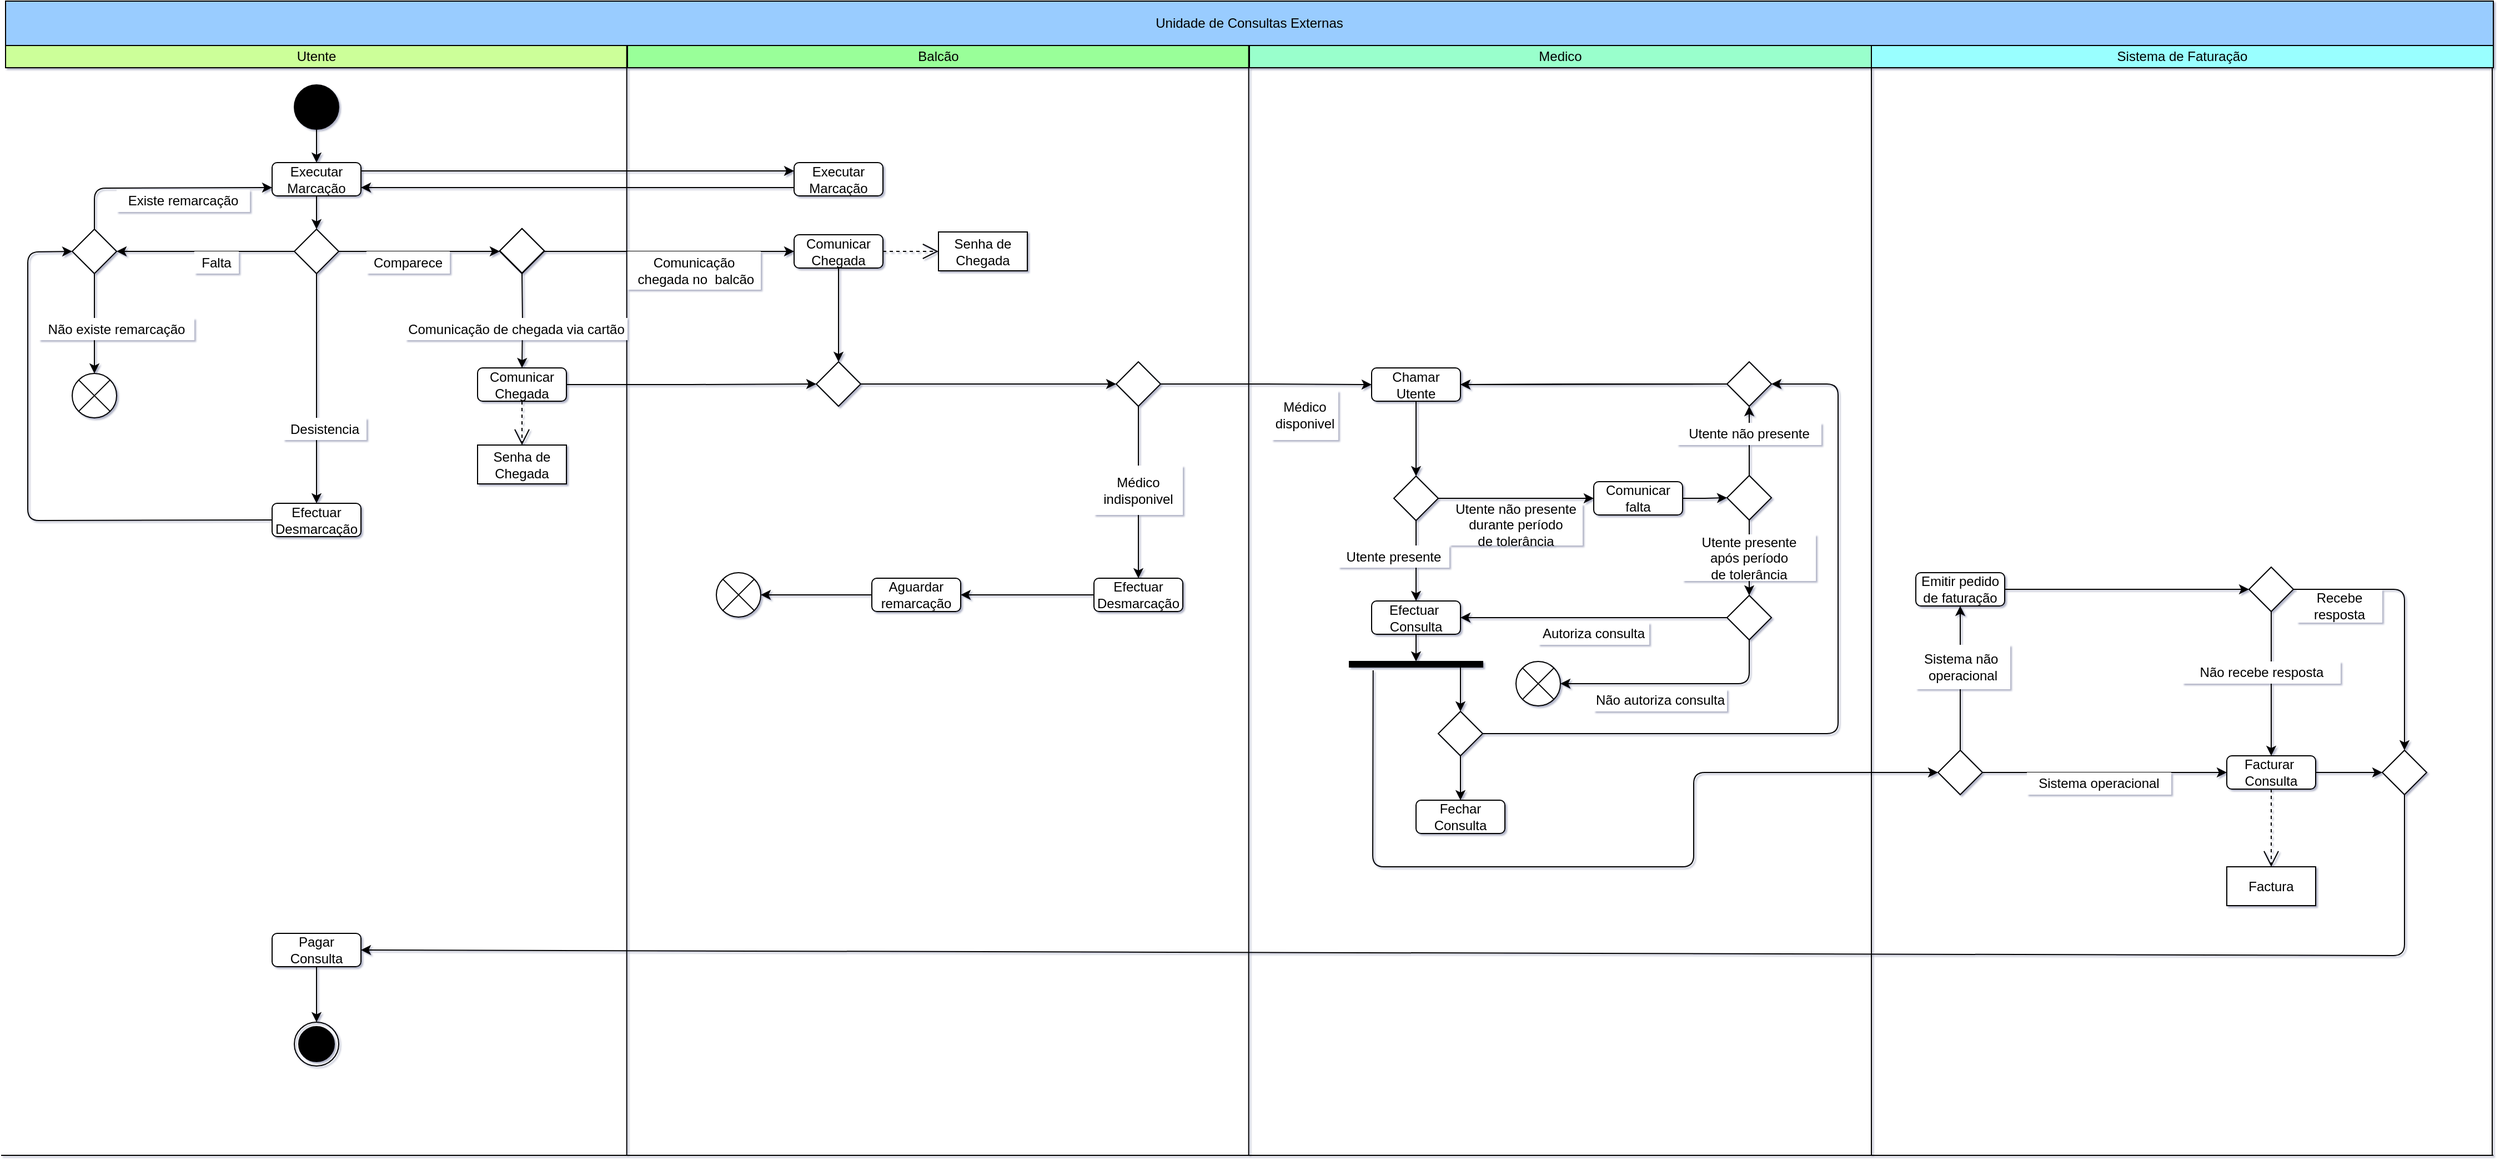 <mxfile version="14.2.3" type="device"><diagram id="YFGlAYK9PAXo96AUDGe2" name="Page-1"><mxGraphModel dx="1798" dy="491" grid="1" gridSize="10" guides="1" tooltips="1" connect="1" arrows="1" fold="1" page="1" pageScale="1" pageWidth="850" pageHeight="1100" background="none" math="0" shadow="1"><root><mxCell id="0"/><mxCell id="1" parent="0"/><mxCell id="7psXk7r1a1WP9reYpq1i-3" value="Utente" style="rounded=0;whiteSpace=wrap;html=1;fillColor=#CCFF99;" parent="1" vertex="1"><mxGeometry y="40" width="560" height="20" as="geometry"/></mxCell><mxCell id="7psXk7r1a1WP9reYpq1i-20" style="edgeStyle=orthogonalEdgeStyle;rounded=0;orthogonalLoop=1;jettySize=auto;html=1;exitX=0.75;exitY=0;exitDx=0;exitDy=0;entryX=0.278;entryY=1.317;entryDx=0;entryDy=0;entryPerimeter=0;" parent="1" source="7psXk7r1a1WP9reYpq1i-4" target="7psXk7r1a1WP9reYpq1i-12" edge="1"><mxGeometry relative="1" as="geometry"/></mxCell><mxCell id="7psXk7r1a1WP9reYpq1i-4" value="Balcão" style="rounded=0;whiteSpace=wrap;html=1;fillColor=#99FF99;" parent="1" vertex="1"><mxGeometry x="560" y="40" width="560" height="20" as="geometry"/></mxCell><mxCell id="7psXk7r1a1WP9reYpq1i-5" value="Medico" style="rounded=0;whiteSpace=wrap;html=1;fillColor=#99FFCC;" parent="1" vertex="1"><mxGeometry x="1120" y="40" width="560" height="20" as="geometry"/></mxCell><mxCell id="7psXk7r1a1WP9reYpq1i-6" value="Sistema de Faturação" style="rounded=0;whiteSpace=wrap;html=1;fillColor=#99FFFF;" parent="1" vertex="1"><mxGeometry x="1680" y="40" width="560" height="20" as="geometry"/></mxCell><mxCell id="7psXk7r1a1WP9reYpq1i-8" value="" style="endArrow=none;html=1;entryX=0;entryY=1;entryDx=0;entryDy=0;" parent="1" edge="1"><mxGeometry width="50" height="50" relative="1" as="geometry"><mxPoint x="1119.33" y="1040" as="sourcePoint"/><mxPoint x="1119.33" as="targetPoint"/></mxGeometry></mxCell><mxCell id="7psXk7r1a1WP9reYpq1i-9" value="" style="endArrow=none;html=1;entryX=0;entryY=1;entryDx=0;entryDy=0;" parent="1" edge="1"><mxGeometry width="50" height="50" relative="1" as="geometry"><mxPoint x="1680" y="1040" as="sourcePoint"/><mxPoint x="1680.0" y="60" as="targetPoint"/></mxGeometry></mxCell><mxCell id="7psXk7r1a1WP9reYpq1i-10" value="" style="endArrow=none;html=1;entryX=0;entryY=1;entryDx=0;entryDy=0;" parent="1" edge="1"><mxGeometry width="50" height="50" relative="1" as="geometry"><mxPoint x="559.33" y="1040" as="sourcePoint"/><mxPoint x="559.33" as="targetPoint"/></mxGeometry></mxCell><mxCell id="7psXk7r1a1WP9reYpq1i-14" value="" style="edgeStyle=orthogonalEdgeStyle;rounded=0;orthogonalLoop=1;jettySize=auto;html=1;" parent="1" source="7psXk7r1a1WP9reYpq1i-11" target="7psXk7r1a1WP9reYpq1i-13" edge="1"><mxGeometry relative="1" as="geometry"/></mxCell><mxCell id="7psXk7r1a1WP9reYpq1i-11" value="" style="ellipse;whiteSpace=wrap;html=1;aspect=fixed;fillColor=#000000;" parent="1" vertex="1"><mxGeometry x="260" y="75.5" width="40" height="40" as="geometry"/></mxCell><mxCell id="7psXk7r1a1WP9reYpq1i-12" value="Unidade de Consultas Externas" style="rounded=0;whiteSpace=wrap;html=1;fillColor=#99CCFF;" parent="1" vertex="1"><mxGeometry width="2240" height="40" as="geometry"/></mxCell><mxCell id="7psXk7r1a1WP9reYpq1i-17" value="" style="edgeStyle=orthogonalEdgeStyle;rounded=0;orthogonalLoop=1;jettySize=auto;html=1;" parent="1" source="7psXk7r1a1WP9reYpq1i-13" edge="1"><mxGeometry relative="1" as="geometry"><mxPoint x="280" y="205.5" as="targetPoint"/></mxGeometry></mxCell><mxCell id="7psXk7r1a1WP9reYpq1i-13" value="Executar&lt;br&gt;Marcação" style="rounded=1;whiteSpace=wrap;html=1;fillColor=#FFFFFF;" parent="1" vertex="1"><mxGeometry x="240" y="145.5" width="80" height="30" as="geometry"/></mxCell><mxCell id="7psXk7r1a1WP9reYpq1i-30" style="edgeStyle=orthogonalEdgeStyle;rounded=0;orthogonalLoop=1;jettySize=auto;html=1;entryX=0.5;entryY=0;entryDx=0;entryDy=0;" parent="1" source="7psXk7r1a1WP9reYpq1i-18" target="7psXk7r1a1WP9reYpq1i-28" edge="1"><mxGeometry relative="1" as="geometry"/></mxCell><mxCell id="7psXk7r1a1WP9reYpq1i-18" value="" style="rhombus;whiteSpace=wrap;html=1;fillColor=#FFFFFF;" parent="1" vertex="1"><mxGeometry x="60" y="205.5" width="40" height="40" as="geometry"/></mxCell><mxCell id="7psXk7r1a1WP9reYpq1i-19" value="" style="endArrow=classic;html=1;exitX=0;exitY=0.5;exitDx=0;exitDy=0;entryX=1;entryY=0.5;entryDx=0;entryDy=0;" parent="1" target="7psXk7r1a1WP9reYpq1i-18" edge="1"><mxGeometry width="50" height="50" relative="1" as="geometry"><mxPoint x="260" y="225.5" as="sourcePoint"/><mxPoint x="580" y="165.5" as="targetPoint"/></mxGeometry></mxCell><mxCell id="7psXk7r1a1WP9reYpq1i-23" value="Falta" style="text;html=1;strokeColor=none;align=center;verticalAlign=middle;whiteSpace=wrap;rounded=0;fillColor=#ffffff;" parent="1" vertex="1"><mxGeometry x="170" y="225.5" width="40" height="20" as="geometry"/></mxCell><mxCell id="7psXk7r1a1WP9reYpq1i-27" value="Existe remarcação" style="text;html=1;strokeColor=none;align=center;verticalAlign=middle;whiteSpace=wrap;rounded=0;fillColor=#ffffff;" parent="1" vertex="1"><mxGeometry x="100" y="170" width="120" height="20" as="geometry"/></mxCell><mxCell id="7psXk7r1a1WP9reYpq1i-28" value="&lt;span style=&quot;color: rgba(0 , 0 , 0 , 0) ; font-family: monospace ; font-size: 0px&quot;&gt;%3CmxGraphModel%3E%3Croot%3E%3CmxCell%20id%3D%220%22%2F%3E%3CmxCell%20id%3D%221%22%20parent%3D%220%22%2F%3E%3CmxCell%20id%3D%222%22%20value%3D%22Efectuar%20consulta%22%20style%3D%22text%3Bhtml%3D1%3BstrokeColor%3Dnone%3Balign%3Dcenter%3BverticalAlign%3Dmiddle%3BwhiteSpace%3Dwrap%3Brounded%3D0%3BfillColor%3D%23ffffff%3B%22%20vertex%3D%221%22%20parent%3D%221%22%3E%3CmxGeometry%20x%3D%221390%22%20y%3D%22560%22%20width%3D%22100%22%20height%3D%2220%22%20as%3D%22geometry%22%2F%3E%3C%2FmxCell%3E%3C%2Froot%3E%3C%2FmxGraphModel%3E&lt;/span&gt;" style="shape=sumEllipse;perimeter=ellipsePerimeter;whiteSpace=wrap;html=1;backgroundOutline=1;fillColor=#FFFFFF;" parent="1" vertex="1"><mxGeometry x="60" y="335.5" width="40" height="40" as="geometry"/></mxCell><mxCell id="bw2T76rMl5xnwU-B3HPx-11" style="edgeStyle=orthogonalEdgeStyle;rounded=0;orthogonalLoop=1;jettySize=auto;html=1;" parent="1" target="bw2T76rMl5xnwU-B3HPx-8" edge="1"><mxGeometry relative="1" as="geometry"><mxPoint x="465" y="245.5" as="sourcePoint"/></mxGeometry></mxCell><mxCell id="i6Hd0tmlhIieTVs5hyZg-39" style="edgeStyle=orthogonalEdgeStyle;rounded=0;orthogonalLoop=1;jettySize=auto;html=1;entryX=0;entryY=0.5;entryDx=0;entryDy=0;" parent="1" source="QU0b9puTm_9dcZXzaJtI-25" target="bw2T76rMl5xnwU-B3HPx-7" edge="1"><mxGeometry relative="1" as="geometry"/></mxCell><mxCell id="QU0b9puTm_9dcZXzaJtI-35" style="edgeStyle=orthogonalEdgeStyle;rounded=0;orthogonalLoop=1;jettySize=auto;html=1;entryX=0.5;entryY=0;entryDx=0;entryDy=0;" edge="1" parent="1" source="bw2T76rMl5xnwU-B3HPx-1" target="QU0b9puTm_9dcZXzaJtI-34"><mxGeometry relative="1" as="geometry"/></mxCell><mxCell id="bw2T76rMl5xnwU-B3HPx-1" value="" style="rhombus;whiteSpace=wrap;html=1;fillColor=#FFFFFF;" parent="1" vertex="1"><mxGeometry x="260" y="205.5" width="40" height="40" as="geometry"/></mxCell><mxCell id="i6Hd0tmlhIieTVs5hyZg-34" style="edgeStyle=orthogonalEdgeStyle;rounded=0;orthogonalLoop=1;jettySize=auto;html=1;entryX=0.5;entryY=0;entryDx=0;entryDy=0;" parent="1" source="bw2T76rMl5xnwU-B3HPx-7" target="bw2T76rMl5xnwU-B3HPx-24" edge="1"><mxGeometry relative="1" as="geometry"/></mxCell><mxCell id="bw2T76rMl5xnwU-B3HPx-7" value="Comunicar&lt;br&gt;Chegada" style="rounded=1;whiteSpace=wrap;html=1;fillColor=#FFFFFF;" parent="1" vertex="1"><mxGeometry x="710" y="210.5" width="80" height="30" as="geometry"/></mxCell><mxCell id="i6Hd0tmlhIieTVs5hyZg-33" style="edgeStyle=orthogonalEdgeStyle;rounded=0;orthogonalLoop=1;jettySize=auto;html=1;entryX=0;entryY=0.5;entryDx=0;entryDy=0;" parent="1" source="bw2T76rMl5xnwU-B3HPx-8" target="bw2T76rMl5xnwU-B3HPx-24" edge="1"><mxGeometry relative="1" as="geometry"/></mxCell><mxCell id="bw2T76rMl5xnwU-B3HPx-8" value="Comunicar&lt;br&gt;Chegada" style="rounded=1;whiteSpace=wrap;html=1;fillColor=#FFFFFF;" parent="1" vertex="1"><mxGeometry x="425" y="330.5" width="80" height="30" as="geometry"/></mxCell><mxCell id="bw2T76rMl5xnwU-B3HPx-14" value="Não existe remarcação" style="text;html=1;strokeColor=none;align=center;verticalAlign=middle;whiteSpace=wrap;rounded=0;fillColor=#ffffff;" parent="1" vertex="1"><mxGeometry x="30" y="285.5" width="140" height="20" as="geometry"/></mxCell><mxCell id="bw2T76rMl5xnwU-B3HPx-18" value="Senha de&lt;br&gt;Chegada" style="rounded=0;whiteSpace=wrap;html=1;fillColor=#ffffff;" parent="1" vertex="1"><mxGeometry x="840" y="208" width="80" height="35" as="geometry"/></mxCell><mxCell id="bw2T76rMl5xnwU-B3HPx-19" value="Senha de&lt;br&gt;Chegada" style="rounded=0;whiteSpace=wrap;html=1;fillColor=#ffffff;" parent="1" vertex="1"><mxGeometry x="425" y="400" width="80" height="35" as="geometry"/></mxCell><mxCell id="bw2T76rMl5xnwU-B3HPx-22" value="" style="endArrow=open;dashed=1;endFill=0;endSize=12;html=1;exitX=1;exitY=0.5;exitDx=0;exitDy=0;entryX=0;entryY=0.5;entryDx=0;entryDy=0;" parent="1" source="bw2T76rMl5xnwU-B3HPx-7" target="bw2T76rMl5xnwU-B3HPx-18" edge="1"><mxGeometry width="160" relative="1" as="geometry"><mxPoint x="960" y="220.5" as="sourcePoint"/><mxPoint x="1020" y="220.5" as="targetPoint"/></mxGeometry></mxCell><mxCell id="bw2T76rMl5xnwU-B3HPx-23" value="" style="endArrow=open;dashed=1;endFill=0;endSize=12;html=1;entryX=0.5;entryY=0;entryDx=0;entryDy=0;exitX=0.5;exitY=1;exitDx=0;exitDy=0;" parent="1" source="bw2T76rMl5xnwU-B3HPx-8" target="bw2T76rMl5xnwU-B3HPx-19" edge="1"><mxGeometry width="160" relative="1" as="geometry"><mxPoint x="464.33" y="365.5" as="sourcePoint"/><mxPoint x="465" y="425.5" as="targetPoint"/></mxGeometry></mxCell><mxCell id="i6Hd0tmlhIieTVs5hyZg-32" style="edgeStyle=orthogonalEdgeStyle;rounded=0;orthogonalLoop=1;jettySize=auto;html=1;entryX=0;entryY=0.5;entryDx=0;entryDy=0;" parent="1" source="QU0b9puTm_9dcZXzaJtI-42" target="bw2T76rMl5xnwU-B3HPx-27" edge="1"><mxGeometry relative="1" as="geometry"/></mxCell><mxCell id="bw2T76rMl5xnwU-B3HPx-24" value="" style="rhombus;whiteSpace=wrap;html=1;fillColor=#FFFFFF;" parent="1" vertex="1"><mxGeometry x="730" y="325" width="40" height="40" as="geometry"/></mxCell><mxCell id="i6Hd0tmlhIieTVs5hyZg-29" style="edgeStyle=orthogonalEdgeStyle;rounded=0;orthogonalLoop=1;jettySize=auto;html=1;entryX=0.5;entryY=0;entryDx=0;entryDy=0;" parent="1" source="bw2T76rMl5xnwU-B3HPx-27" target="bw2T76rMl5xnwU-B3HPx-45" edge="1"><mxGeometry relative="1" as="geometry"/></mxCell><mxCell id="bw2T76rMl5xnwU-B3HPx-27" value="Chamar&lt;br&gt;Utente" style="rounded=1;whiteSpace=wrap;html=1;fillColor=#FFFFFF;" parent="1" vertex="1"><mxGeometry x="1230" y="330.5" width="80" height="30" as="geometry"/></mxCell><mxCell id="i6Hd0tmlhIieTVs5hyZg-30" style="edgeStyle=orthogonalEdgeStyle;rounded=0;orthogonalLoop=1;jettySize=auto;html=1;entryX=0.5;entryY=0;entryDx=0;entryDy=0;" parent="1" source="bw2T76rMl5xnwU-B3HPx-29" edge="1" target="bw2T76rMl5xnwU-B3HPx-35"><mxGeometry relative="1" as="geometry"><mxPoint x="1275" y="688" as="targetPoint"/></mxGeometry></mxCell><mxCell id="bw2T76rMl5xnwU-B3HPx-29" value="" style="rhombus;whiteSpace=wrap;html=1;fillColor=#FFFFFF;" parent="1" vertex="1"><mxGeometry x="1290" y="640" width="40" height="40" as="geometry"/></mxCell><mxCell id="bw2T76rMl5xnwU-B3HPx-35" value="Fechar&lt;br&gt;Consulta" style="rounded=1;whiteSpace=wrap;html=1;fillColor=#FFFFFF;" parent="1" vertex="1"><mxGeometry x="1270" y="720" width="80" height="30" as="geometry"/></mxCell><mxCell id="bw2T76rMl5xnwU-B3HPx-39" value="" style="endArrow=none;html=1;exitX=1;exitY=0.5;exitDx=0;exitDy=0;" parent="1" source="bw2T76rMl5xnwU-B3HPx-29" edge="1"><mxGeometry width="50" height="50" relative="1" as="geometry"><mxPoint x="1280" y="682" as="sourcePoint"/><mxPoint x="1650" y="477.5" as="targetPoint"/><Array as="points"><mxPoint x="1650" y="660"/><mxPoint x="1650" y="640"/><mxPoint x="1650" y="537.5"/></Array></mxGeometry></mxCell><mxCell id="bw2T76rMl5xnwU-B3HPx-41" value="" style="endArrow=classic;html=1;entryX=1;entryY=0.5;entryDx=0;entryDy=0;" parent="1" source="i6Hd0tmlhIieTVs5hyZg-3" target="bw2T76rMl5xnwU-B3HPx-27" edge="1"><mxGeometry width="50" height="50" relative="1" as="geometry"><mxPoint x="1540" y="460" as="sourcePoint"/><mxPoint x="750" y="420" as="targetPoint"/><Array as="points"/></mxGeometry></mxCell><mxCell id="i6Hd0tmlhIieTVs5hyZg-6" style="edgeStyle=orthogonalEdgeStyle;rounded=0;orthogonalLoop=1;jettySize=auto;html=1;entryX=0.5;entryY=0;entryDx=0;entryDy=0;" parent="1" source="bw2T76rMl5xnwU-B3HPx-45" target="i6Hd0tmlhIieTVs5hyZg-1" edge="1"><mxGeometry relative="1" as="geometry"/></mxCell><mxCell id="i6Hd0tmlhIieTVs5hyZg-36" style="edgeStyle=orthogonalEdgeStyle;rounded=0;orthogonalLoop=1;jettySize=auto;html=1;entryX=0;entryY=0.5;entryDx=0;entryDy=0;" parent="1" source="bw2T76rMl5xnwU-B3HPx-45" target="bw2T76rMl5xnwU-B3HPx-62" edge="1"><mxGeometry relative="1" as="geometry"/></mxCell><mxCell id="bw2T76rMl5xnwU-B3HPx-45" value="" style="rhombus;whiteSpace=wrap;html=1;fillColor=#FFFFFF;" parent="1" vertex="1"><mxGeometry x="1250" y="428" width="40" height="40" as="geometry"/></mxCell><mxCell id="bw2T76rMl5xnwU-B3HPx-61" value="Utente não presente&lt;br&gt;durante período&lt;br&gt;de tolerância" style="text;html=1;strokeColor=none;align=center;verticalAlign=middle;whiteSpace=wrap;rounded=0;fillColor=#ffffff;" parent="1" vertex="1"><mxGeometry x="1300" y="453" width="120" height="37.5" as="geometry"/></mxCell><mxCell id="bw2T76rMl5xnwU-B3HPx-67" style="edgeStyle=orthogonalEdgeStyle;rounded=0;orthogonalLoop=1;jettySize=auto;html=1;entryX=1;entryY=0.5;entryDx=0;entryDy=0;endArrow=open;endFill=0;" parent="1" source="i6Hd0tmlhIieTVs5hyZg-3" target="bw2T76rMl5xnwU-B3HPx-27" edge="1"><mxGeometry relative="1" as="geometry"><Array as="points"/></mxGeometry></mxCell><mxCell id="i6Hd0tmlhIieTVs5hyZg-22" style="edgeStyle=orthogonalEdgeStyle;rounded=0;orthogonalLoop=1;jettySize=auto;html=1;entryX=0;entryY=0.5;entryDx=0;entryDy=0;" parent="1" source="bw2T76rMl5xnwU-B3HPx-62" target="i6Hd0tmlhIieTVs5hyZg-21" edge="1"><mxGeometry relative="1" as="geometry"/></mxCell><mxCell id="bw2T76rMl5xnwU-B3HPx-62" value="Comunicar&lt;br&gt;falta" style="rounded=1;whiteSpace=wrap;html=1;fillColor=#FFFFFF;" parent="1" vertex="1"><mxGeometry x="1430" y="433" width="80" height="30" as="geometry"/></mxCell><mxCell id="bw2T76rMl5xnwU-B3HPx-48" value="Utente presente" style="text;html=1;strokeColor=none;align=center;verticalAlign=middle;whiteSpace=wrap;rounded=0;fillColor=#ffffff;" parent="1" vertex="1"><mxGeometry x="1200" y="490.5" width="100" height="20" as="geometry"/></mxCell><mxCell id="i6Hd0tmlhIieTVs5hyZg-31" style="edgeStyle=orthogonalEdgeStyle;rounded=0;orthogonalLoop=1;jettySize=auto;html=1;" parent="1" source="i6Hd0tmlhIieTVs5hyZg-1" edge="1"><mxGeometry relative="1" as="geometry"><mxPoint x="1270" y="595" as="targetPoint"/></mxGeometry></mxCell><mxCell id="i6Hd0tmlhIieTVs5hyZg-1" value="Efectuar&amp;nbsp;&lt;br&gt;Consulta" style="rounded=1;whiteSpace=wrap;html=1;fillColor=#FFFFFF;" parent="1" vertex="1"><mxGeometry x="1230" y="540.5" width="80" height="30" as="geometry"/></mxCell><mxCell id="i6Hd0tmlhIieTVs5hyZg-3" value="" style="rhombus;whiteSpace=wrap;html=1;fillColor=#FFFFFF;" parent="1" vertex="1"><mxGeometry x="1550" y="325" width="40" height="40" as="geometry"/></mxCell><mxCell id="i6Hd0tmlhIieTVs5hyZg-4" value="" style="endArrow=classic;html=1;entryX=1;entryY=0.5;entryDx=0;entryDy=0;" parent="1" target="i6Hd0tmlhIieTVs5hyZg-3" edge="1"><mxGeometry width="50" height="50" relative="1" as="geometry"><mxPoint x="1650" y="495" as="sourcePoint"/><mxPoint x="1260" y="345" as="targetPoint"/><Array as="points"><mxPoint x="1650" y="345"/></Array></mxGeometry></mxCell><mxCell id="i6Hd0tmlhIieTVs5hyZg-23" style="edgeStyle=orthogonalEdgeStyle;rounded=0;orthogonalLoop=1;jettySize=auto;html=1;entryX=0.5;entryY=1;entryDx=0;entryDy=0;" parent="1" source="i6Hd0tmlhIieTVs5hyZg-21" target="i6Hd0tmlhIieTVs5hyZg-3" edge="1"><mxGeometry relative="1" as="geometry"/></mxCell><mxCell id="QU0b9puTm_9dcZXzaJtI-82" style="edgeStyle=orthogonalEdgeStyle;rounded=1;orthogonalLoop=1;jettySize=auto;html=1;shadow=0;strokeColor=#000000;" edge="1" parent="1" source="i6Hd0tmlhIieTVs5hyZg-21" target="QU0b9puTm_9dcZXzaJtI-81"><mxGeometry relative="1" as="geometry"/></mxCell><mxCell id="i6Hd0tmlhIieTVs5hyZg-21" value="" style="rhombus;whiteSpace=wrap;html=1;fillColor=#FFFFFF;" parent="1" vertex="1"><mxGeometry x="1550" y="427.5" width="40" height="40" as="geometry"/></mxCell><mxCell id="i6Hd0tmlhIieTVs5hyZg-26" value="Utente&amp;nbsp;presente&lt;br&gt;após período&lt;br&gt;de tolerância" style="text;html=1;strokeColor=none;align=center;verticalAlign=middle;whiteSpace=wrap;rounded=0;fillColor=#ffffff;" parent="1" vertex="1"><mxGeometry x="1510" y="480.5" width="120" height="42" as="geometry"/></mxCell><mxCell id="i6Hd0tmlhIieTVs5hyZg-28" value="Utente não presente" style="text;html=1;strokeColor=none;align=center;verticalAlign=middle;whiteSpace=wrap;rounded=0;fillColor=#ffffff;" parent="1" vertex="1"><mxGeometry x="1505" y="380" width="130" height="20" as="geometry"/></mxCell><mxCell id="i6Hd0tmlhIieTVs5hyZg-37" value="" style="endArrow=classic;html=1;exitX=0.5;exitY=0;exitDx=0;exitDy=0;entryX=0;entryY=0.75;entryDx=0;entryDy=0;" parent="1" source="7psXk7r1a1WP9reYpq1i-18" target="7psXk7r1a1WP9reYpq1i-13" edge="1"><mxGeometry width="50" height="50" relative="1" as="geometry"><mxPoint x="180" y="255.5" as="sourcePoint"/><mxPoint x="230" y="205.5" as="targetPoint"/><Array as="points"><mxPoint x="80" y="168.5"/></Array></mxGeometry></mxCell><mxCell id="bw2T76rMl5xnwU-B3HPx-12" value="Comunicação&lt;br&gt;&amp;nbsp;chegada no&amp;nbsp; balcão" style="text;html=1;strokeColor=none;align=center;verticalAlign=middle;whiteSpace=wrap;rounded=0;fillColor=#ffffff;" parent="1" vertex="1"><mxGeometry x="560" y="225.5" width="120" height="34.5" as="geometry"/></mxCell><mxCell id="i6Hd0tmlhIieTVs5hyZg-41" value="" style="endArrow=none;html=1;entryX=0;entryY=1;entryDx=0;entryDy=0;" parent="1" edge="1"><mxGeometry width="50" height="50" relative="1" as="geometry"><mxPoint x="2239" y="1040" as="sourcePoint"/><mxPoint x="2239" y="60" as="targetPoint"/></mxGeometry></mxCell><mxCell id="i6Hd0tmlhIieTVs5hyZg-45" style="edgeStyle=orthogonalEdgeStyle;rounded=0;orthogonalLoop=1;jettySize=auto;html=1;entryX=0;entryY=0.5;entryDx=0;entryDy=0;" parent="1" source="i6Hd0tmlhIieTVs5hyZg-42" target="i6Hd0tmlhIieTVs5hyZg-44" edge="1"><mxGeometry relative="1" as="geometry"><mxPoint x="1960" y="720" as="targetPoint"/></mxGeometry></mxCell><mxCell id="QU0b9puTm_9dcZXzaJtI-76" style="edgeStyle=orthogonalEdgeStyle;rounded=1;orthogonalLoop=1;jettySize=auto;html=1;entryX=0.5;entryY=1;entryDx=0;entryDy=0;shadow=0;strokeColor=#000000;" edge="1" parent="1" source="i6Hd0tmlhIieTVs5hyZg-42" target="QU0b9puTm_9dcZXzaJtI-2"><mxGeometry relative="1" as="geometry"/></mxCell><mxCell id="i6Hd0tmlhIieTVs5hyZg-42" value="" style="rhombus;whiteSpace=wrap;html=1;fillColor=#FFFFFF;" parent="1" vertex="1"><mxGeometry x="1740" y="675" width="40" height="40" as="geometry"/></mxCell><mxCell id="QU0b9puTm_9dcZXzaJtI-80" style="edgeStyle=orthogonalEdgeStyle;rounded=1;orthogonalLoop=1;jettySize=auto;html=1;entryX=0;entryY=0.5;entryDx=0;entryDy=0;shadow=0;strokeColor=#000000;" edge="1" parent="1" source="i6Hd0tmlhIieTVs5hyZg-44" target="QU0b9puTm_9dcZXzaJtI-74"><mxGeometry relative="1" as="geometry"/></mxCell><mxCell id="i6Hd0tmlhIieTVs5hyZg-44" value="Facturar&amp;nbsp;&lt;br&gt;Consulta" style="rounded=1;whiteSpace=wrap;html=1;fillColor=#FFFFFF;" parent="1" vertex="1"><mxGeometry x="2000" y="680" width="80" height="30" as="geometry"/></mxCell><mxCell id="i6Hd0tmlhIieTVs5hyZg-46" value="Sistema operacional" style="text;html=1;strokeColor=none;align=center;verticalAlign=middle;whiteSpace=wrap;rounded=0;fillColor=#ffffff;" parent="1" vertex="1"><mxGeometry x="1820" y="695" width="130" height="20" as="geometry"/></mxCell><mxCell id="QU0b9puTm_9dcZXzaJtI-72" style="edgeStyle=orthogonalEdgeStyle;rounded=1;orthogonalLoop=1;jettySize=auto;html=1;entryX=0;entryY=0.5;entryDx=0;entryDy=0;shadow=0;strokeColor=#000000;" edge="1" parent="1" source="QU0b9puTm_9dcZXzaJtI-2" target="QU0b9puTm_9dcZXzaJtI-7"><mxGeometry relative="1" as="geometry"/></mxCell><mxCell id="QU0b9puTm_9dcZXzaJtI-2" value="Emitir pedido&lt;br&gt;de faturação" style="rounded=1;whiteSpace=wrap;html=1;fillColor=#FFFFFF;" vertex="1" parent="1"><mxGeometry x="1720" y="515" width="80" height="30" as="geometry"/></mxCell><mxCell id="QU0b9puTm_9dcZXzaJtI-4" value="Sistema não&amp;nbsp;&lt;br&gt;operacional" style="text;html=1;strokeColor=none;align=center;verticalAlign=middle;whiteSpace=wrap;rounded=0;fillColor=#ffffff;" vertex="1" parent="1"><mxGeometry x="1720" y="580" width="85" height="40" as="geometry"/></mxCell><mxCell id="QU0b9puTm_9dcZXzaJtI-73" style="edgeStyle=orthogonalEdgeStyle;rounded=1;orthogonalLoop=1;jettySize=auto;html=1;shadow=0;strokeColor=#000000;" edge="1" parent="1" source="QU0b9puTm_9dcZXzaJtI-7"><mxGeometry relative="1" as="geometry"><mxPoint x="2040" y="680" as="targetPoint"/></mxGeometry></mxCell><mxCell id="QU0b9puTm_9dcZXzaJtI-7" value="" style="rhombus;whiteSpace=wrap;html=1;fillColor=#FFFFFF;" vertex="1" parent="1"><mxGeometry x="2020" y="510" width="40" height="40" as="geometry"/></mxCell><mxCell id="QU0b9puTm_9dcZXzaJtI-10" value="" style="ellipse;html=1;shape=endState;fillColor=#000000;" vertex="1" parent="1"><mxGeometry x="260" y="920" width="40" height="39.5" as="geometry"/></mxCell><mxCell id="QU0b9puTm_9dcZXzaJtI-12" value="Recebe &lt;br&gt;resposta" style="text;html=1;strokeColor=none;align=center;verticalAlign=middle;whiteSpace=wrap;rounded=0;fillColor=#ffffff;" vertex="1" parent="1"><mxGeometry x="2063" y="530" width="77" height="30" as="geometry"/></mxCell><mxCell id="QU0b9puTm_9dcZXzaJtI-13" value="Não recebe resposta" style="text;html=1;strokeColor=none;align=center;verticalAlign=middle;whiteSpace=wrap;rounded=0;fillColor=#ffffff;" vertex="1" parent="1"><mxGeometry x="1960" y="595" width="142.5" height="20" as="geometry"/></mxCell><mxCell id="QU0b9puTm_9dcZXzaJtI-21" value="Factura" style="rounded=0;whiteSpace=wrap;html=1;fillColor=#ffffff;" vertex="1" parent="1"><mxGeometry x="2000" y="780" width="80" height="35" as="geometry"/></mxCell><mxCell id="QU0b9puTm_9dcZXzaJtI-22" value="" style="endArrow=open;dashed=1;endFill=0;endSize=12;html=1;exitX=0.5;exitY=1;exitDx=0;exitDy=0;" edge="1" parent="1" source="i6Hd0tmlhIieTVs5hyZg-44"><mxGeometry width="160" relative="1" as="geometry"><mxPoint x="1990" y="387.5" as="sourcePoint"/><mxPoint x="2040" y="780" as="targetPoint"/></mxGeometry></mxCell><mxCell id="QU0b9puTm_9dcZXzaJtI-25" value="" style="rhombus;whiteSpace=wrap;html=1;fillColor=#FFFFFF;" vertex="1" parent="1"><mxGeometry x="445" y="205.5" width="40" height="40" as="geometry"/></mxCell><mxCell id="QU0b9puTm_9dcZXzaJtI-26" style="edgeStyle=orthogonalEdgeStyle;rounded=0;orthogonalLoop=1;jettySize=auto;html=1;entryX=0;entryY=0.5;entryDx=0;entryDy=0;" edge="1" parent="1" source="bw2T76rMl5xnwU-B3HPx-1" target="QU0b9puTm_9dcZXzaJtI-25"><mxGeometry relative="1" as="geometry"><mxPoint x="300" y="225.5" as="sourcePoint"/><mxPoint x="780" y="225.5" as="targetPoint"/></mxGeometry></mxCell><mxCell id="QU0b9puTm_9dcZXzaJtI-27" value="" style="rhombus;whiteSpace=wrap;html=1;fillColor=#FFFFFF;" vertex="1" parent="1"><mxGeometry x="445" y="205" width="40" height="40" as="geometry"/></mxCell><mxCell id="QU0b9puTm_9dcZXzaJtI-28" value="Comunicação de chegada via cartão" style="text;html=1;strokeColor=none;align=center;verticalAlign=middle;whiteSpace=wrap;rounded=0;fillColor=#ffffff;" vertex="1" parent="1"><mxGeometry x="360" y="285.5" width="200" height="20" as="geometry"/></mxCell><mxCell id="QU0b9puTm_9dcZXzaJtI-30" value="" style="rhombus;whiteSpace=wrap;html=1;fillColor=#FFFFFF;" vertex="1" parent="1"><mxGeometry x="445" y="205" width="40" height="40" as="geometry"/></mxCell><mxCell id="QU0b9puTm_9dcZXzaJtI-33" value="Comparece" style="text;html=1;strokeColor=none;align=center;verticalAlign=middle;whiteSpace=wrap;rounded=0;fillColor=#ffffff;" vertex="1" parent="1"><mxGeometry x="325" y="225.5" width="75" height="20" as="geometry"/></mxCell><mxCell id="QU0b9puTm_9dcZXzaJtI-34" value="Efectuar&lt;br&gt;Desmarcação" style="rounded=1;whiteSpace=wrap;html=1;fillColor=#FFFFFF;" vertex="1" parent="1"><mxGeometry x="240" y="452.5" width="80" height="30" as="geometry"/></mxCell><mxCell id="QU0b9puTm_9dcZXzaJtI-36" value="Desistencia" style="text;html=1;strokeColor=none;align=center;verticalAlign=middle;whiteSpace=wrap;rounded=0;fillColor=#ffffff;" vertex="1" parent="1"><mxGeometry x="250" y="375.5" width="75" height="20" as="geometry"/></mxCell><mxCell id="QU0b9puTm_9dcZXzaJtI-41" value="" style="endArrow=classic;html=1;exitX=0;exitY=0.5;exitDx=0;exitDy=0;entryX=0;entryY=0.5;entryDx=0;entryDy=0;" edge="1" parent="1" source="QU0b9puTm_9dcZXzaJtI-34" target="7psXk7r1a1WP9reYpq1i-18"><mxGeometry width="50" height="50" relative="1" as="geometry"><mxPoint x="360" y="470" as="sourcePoint"/><mxPoint x="20" y="380" as="targetPoint"/><Array as="points"><mxPoint x="20" y="468"/><mxPoint x="20" y="226"/></Array></mxGeometry></mxCell><mxCell id="QU0b9puTm_9dcZXzaJtI-43" value="Médico&lt;br&gt;disponivel" style="text;html=1;strokeColor=none;align=center;verticalAlign=middle;whiteSpace=wrap;rounded=0;fillColor=#ffffff;" vertex="1" parent="1"><mxGeometry x="1140" y="351" width="60" height="44.5" as="geometry"/></mxCell><mxCell id="QU0b9puTm_9dcZXzaJtI-51" style="edgeStyle=orthogonalEdgeStyle;rounded=0;orthogonalLoop=1;jettySize=auto;html=1;" edge="1" parent="1" source="QU0b9puTm_9dcZXzaJtI-44" target="QU0b9puTm_9dcZXzaJtI-50"><mxGeometry relative="1" as="geometry"/></mxCell><mxCell id="QU0b9puTm_9dcZXzaJtI-44" value="Efectuar&lt;br&gt;Desmarcação" style="rounded=1;whiteSpace=wrap;html=1;fillColor=#FFFFFF;" vertex="1" parent="1"><mxGeometry x="980" y="520" width="80" height="30" as="geometry"/></mxCell><mxCell id="QU0b9puTm_9dcZXzaJtI-46" value="" style="endArrow=classic;html=1;exitX=0.5;exitY=1;exitDx=0;exitDy=0;entryX=0.5;entryY=0;entryDx=0;entryDy=0;" edge="1" parent="1" source="QU0b9puTm_9dcZXzaJtI-42" target="QU0b9puTm_9dcZXzaJtI-44"><mxGeometry width="50" height="50" relative="1" as="geometry"><mxPoint x="1000" y="470" as="sourcePoint"/><mxPoint x="1050" y="420" as="targetPoint"/><Array as="points"><mxPoint x="1020" y="460"/></Array></mxGeometry></mxCell><mxCell id="QU0b9puTm_9dcZXzaJtI-42" value="" style="rhombus;whiteSpace=wrap;html=1;fillColor=#FFFFFF;" vertex="1" parent="1"><mxGeometry x="1000" y="325" width="40" height="40" as="geometry"/></mxCell><mxCell id="QU0b9puTm_9dcZXzaJtI-47" style="edgeStyle=orthogonalEdgeStyle;rounded=0;orthogonalLoop=1;jettySize=auto;html=1;entryX=0;entryY=0.5;entryDx=0;entryDy=0;" edge="1" parent="1" source="bw2T76rMl5xnwU-B3HPx-24" target="QU0b9puTm_9dcZXzaJtI-42"><mxGeometry relative="1" as="geometry"><mxPoint x="840" y="345" as="sourcePoint"/><mxPoint x="1250" y="345.5" as="targetPoint"/></mxGeometry></mxCell><mxCell id="QU0b9puTm_9dcZXzaJtI-48" value="Médico&lt;br&gt;indisponivel" style="text;html=1;strokeColor=none;align=center;verticalAlign=middle;whiteSpace=wrap;rounded=0;fillColor=#ffffff;" vertex="1" parent="1"><mxGeometry x="980" y="418.5" width="80" height="44.5" as="geometry"/></mxCell><mxCell id="QU0b9puTm_9dcZXzaJtI-56" style="edgeStyle=orthogonalEdgeStyle;rounded=0;orthogonalLoop=1;jettySize=auto;html=1;entryX=1;entryY=0.5;entryDx=0;entryDy=0;" edge="1" parent="1" source="QU0b9puTm_9dcZXzaJtI-50" target="QU0b9puTm_9dcZXzaJtI-55"><mxGeometry relative="1" as="geometry"/></mxCell><mxCell id="QU0b9puTm_9dcZXzaJtI-50" value="Aguardar&lt;br&gt;remarcação" style="rounded=1;whiteSpace=wrap;html=1;fillColor=#FFFFFF;" vertex="1" parent="1"><mxGeometry x="780" y="520" width="80" height="30" as="geometry"/></mxCell><mxCell id="QU0b9puTm_9dcZXzaJtI-52" value="Executar&lt;br&gt;Marcação" style="rounded=1;whiteSpace=wrap;html=1;fillColor=#FFFFFF;" vertex="1" parent="1"><mxGeometry x="710" y="145.5" width="80" height="30" as="geometry"/></mxCell><mxCell id="QU0b9puTm_9dcZXzaJtI-53" value="" style="endArrow=classic;html=1;exitX=1;exitY=0.25;exitDx=0;exitDy=0;entryX=0;entryY=0.25;entryDx=0;entryDy=0;" edge="1" parent="1" source="7psXk7r1a1WP9reYpq1i-13" target="QU0b9puTm_9dcZXzaJtI-52"><mxGeometry width="50" height="50" relative="1" as="geometry"><mxPoint x="680" y="370" as="sourcePoint"/><mxPoint x="730" y="320" as="targetPoint"/></mxGeometry></mxCell><mxCell id="QU0b9puTm_9dcZXzaJtI-54" value="" style="endArrow=classic;html=1;exitX=0;exitY=0.75;exitDx=0;exitDy=0;entryX=1;entryY=0.75;entryDx=0;entryDy=0;" edge="1" parent="1" source="QU0b9puTm_9dcZXzaJtI-52" target="7psXk7r1a1WP9reYpq1i-13"><mxGeometry width="50" height="50" relative="1" as="geometry"><mxPoint x="680" y="370" as="sourcePoint"/><mxPoint x="730" y="320" as="targetPoint"/></mxGeometry></mxCell><mxCell id="QU0b9puTm_9dcZXzaJtI-55" value="&lt;span style=&quot;color: rgba(0 , 0 , 0 , 0) ; font-family: monospace ; font-size: 0px&quot;&gt;%3CmxGraphModel%3E%3Croot%3E%3CmxCell%20id%3D%220%22%2F%3E%3CmxCell%20id%3D%221%22%20parent%3D%220%22%2F%3E%3CmxCell%20id%3D%222%22%20value%3D%22Efectuar%20consulta%22%20style%3D%22text%3Bhtml%3D1%3BstrokeColor%3Dnone%3Balign%3Dcenter%3BverticalAlign%3Dmiddle%3BwhiteSpace%3Dwrap%3Brounded%3D0%3BfillColor%3D%23ffffff%3B%22%20vertex%3D%221%22%20parent%3D%221%22%3E%3CmxGeometry%20x%3D%221390%22%20y%3D%22560%22%20width%3D%22100%22%20height%3D%2220%22%20as%3D%22geometry%22%2F%3E%3C%2FmxCell%3E%3C%2Froot%3E%3C%2FmxGraphModel%3E&lt;/span&gt;" style="shape=sumEllipse;perimeter=ellipsePerimeter;whiteSpace=wrap;html=1;backgroundOutline=1;fillColor=#FFFFFF;" vertex="1" parent="1"><mxGeometry x="640" y="515" width="40" height="40" as="geometry"/></mxCell><mxCell id="QU0b9puTm_9dcZXzaJtI-57" value="" style="endArrow=none;html=1;" edge="1" parent="1"><mxGeometry width="50" height="50" relative="1" as="geometry"><mxPoint x="-4" y="1040" as="sourcePoint"/><mxPoint x="2240" y="1040" as="targetPoint"/></mxGeometry></mxCell><mxCell id="QU0b9puTm_9dcZXzaJtI-67" value="" style="rounded=0;whiteSpace=wrap;html=1;strokeColor=#000000;fillColor=#000000;" vertex="1" parent="1"><mxGeometry x="1210" y="595" width="120" height="5" as="geometry"/></mxCell><mxCell id="QU0b9puTm_9dcZXzaJtI-69" value="" style="endArrow=classic;html=1;shadow=0;strokeColor=#000000;entryX=0.5;entryY=0;entryDx=0;entryDy=0;" edge="1" parent="1" target="bw2T76rMl5xnwU-B3HPx-29"><mxGeometry width="50" height="50" relative="1" as="geometry"><mxPoint x="1310" y="596" as="sourcePoint"/><mxPoint x="1480" y="680" as="targetPoint"/><Array as="points"><mxPoint x="1310" y="610"/></Array></mxGeometry></mxCell><mxCell id="QU0b9puTm_9dcZXzaJtI-70" value="" style="endArrow=classic;html=1;shadow=0;strokeColor=#000000;exitX=0.178;exitY=1.6;exitDx=0;exitDy=0;exitPerimeter=0;entryX=0;entryY=0.5;entryDx=0;entryDy=0;" edge="1" parent="1" source="QU0b9puTm_9dcZXzaJtI-67" target="i6Hd0tmlhIieTVs5hyZg-42"><mxGeometry width="50" height="50" relative="1" as="geometry"><mxPoint x="1450" y="730" as="sourcePoint"/><mxPoint x="1640" y="780" as="targetPoint"/><Array as="points"><mxPoint x="1231" y="780"/><mxPoint x="1520" y="780"/><mxPoint x="1520" y="695"/></Array></mxGeometry></mxCell><mxCell id="QU0b9puTm_9dcZXzaJtI-74" value="" style="rhombus;whiteSpace=wrap;html=1;fillColor=#FFFFFF;" vertex="1" parent="1"><mxGeometry x="2140" y="675" width="40" height="40" as="geometry"/></mxCell><mxCell id="QU0b9puTm_9dcZXzaJtI-75" value="" style="endArrow=classic;html=1;shadow=0;strokeColor=#000000;exitX=1;exitY=0.5;exitDx=0;exitDy=0;entryX=0.5;entryY=0;entryDx=0;entryDy=0;" edge="1" parent="1" source="QU0b9puTm_9dcZXzaJtI-7" target="QU0b9puTm_9dcZXzaJtI-74"><mxGeometry width="50" height="50" relative="1" as="geometry"><mxPoint x="1990" y="730" as="sourcePoint"/><mxPoint x="2160" y="550" as="targetPoint"/><Array as="points"><mxPoint x="2160" y="530"/></Array></mxGeometry></mxCell><mxCell id="QU0b9puTm_9dcZXzaJtI-78" style="edgeStyle=orthogonalEdgeStyle;rounded=1;orthogonalLoop=1;jettySize=auto;html=1;entryX=0.5;entryY=0;entryDx=0;entryDy=0;shadow=0;strokeColor=#000000;" edge="1" parent="1" source="QU0b9puTm_9dcZXzaJtI-77" target="QU0b9puTm_9dcZXzaJtI-10"><mxGeometry relative="1" as="geometry"/></mxCell><mxCell id="QU0b9puTm_9dcZXzaJtI-77" value="Pagar&lt;br&gt;Consulta" style="rounded=1;whiteSpace=wrap;html=1;fillColor=#FFFFFF;" vertex="1" parent="1"><mxGeometry x="240" y="840" width="80" height="30" as="geometry"/></mxCell><mxCell id="QU0b9puTm_9dcZXzaJtI-79" value="" style="endArrow=classic;html=1;shadow=0;strokeColor=#000000;entryX=1;entryY=0.5;entryDx=0;entryDy=0;exitX=0.5;exitY=1;exitDx=0;exitDy=0;" edge="1" parent="1" source="QU0b9puTm_9dcZXzaJtI-74" target="QU0b9puTm_9dcZXzaJtI-77"><mxGeometry width="50" height="50" relative="1" as="geometry"><mxPoint x="2164" y="860" as="sourcePoint"/><mxPoint x="640" y="780" as="targetPoint"/><Array as="points"><mxPoint x="2160" y="860"/></Array></mxGeometry></mxCell><mxCell id="QU0b9puTm_9dcZXzaJtI-83" style="edgeStyle=orthogonalEdgeStyle;rounded=1;orthogonalLoop=1;jettySize=auto;html=1;entryX=1;entryY=0.5;entryDx=0;entryDy=0;shadow=0;strokeColor=#000000;" edge="1" parent="1" source="QU0b9puTm_9dcZXzaJtI-81" target="i6Hd0tmlhIieTVs5hyZg-1"><mxGeometry relative="1" as="geometry"/></mxCell><mxCell id="QU0b9puTm_9dcZXzaJtI-81" value="" style="rhombus;whiteSpace=wrap;html=1;fillColor=#FFFFFF;" vertex="1" parent="1"><mxGeometry x="1550" y="535.5" width="40" height="40" as="geometry"/></mxCell><mxCell id="QU0b9puTm_9dcZXzaJtI-84" value="Autoriza consulta" style="text;html=1;strokeColor=none;align=center;verticalAlign=middle;whiteSpace=wrap;rounded=0;fillColor=#ffffff;" vertex="1" parent="1"><mxGeometry x="1380" y="560" width="100" height="20" as="geometry"/></mxCell><mxCell id="QU0b9puTm_9dcZXzaJtI-85" value="&lt;span style=&quot;color: rgba(0 , 0 , 0 , 0) ; font-family: monospace ; font-size: 0px&quot;&gt;%3CmxGraphModel%3E%3Croot%3E%3CmxCell%20id%3D%220%22%2F%3E%3CmxCell%20id%3D%221%22%20parent%3D%220%22%2F%3E%3CmxCell%20id%3D%222%22%20value%3D%22Efectuar%20consulta%22%20style%3D%22text%3Bhtml%3D1%3BstrokeColor%3Dnone%3Balign%3Dcenter%3BverticalAlign%3Dmiddle%3BwhiteSpace%3Dwrap%3Brounded%3D0%3BfillColor%3D%23ffffff%3B%22%20vertex%3D%221%22%20parent%3D%221%22%3E%3CmxGeometry%20x%3D%221390%22%20y%3D%22560%22%20width%3D%22100%22%20height%3D%2220%22%20as%3D%22geometry%22%2F%3E%3C%2FmxCell%3E%3C%2Froot%3E%3C%2FmxGraphModel%3E&lt;/span&gt;" style="shape=sumEllipse;perimeter=ellipsePerimeter;whiteSpace=wrap;html=1;backgroundOutline=1;fillColor=#FFFFFF;" vertex="1" parent="1"><mxGeometry x="1360" y="595" width="40" height="40" as="geometry"/></mxCell><mxCell id="QU0b9puTm_9dcZXzaJtI-86" value="" style="endArrow=classic;html=1;shadow=0;strokeColor=#000000;entryX=1;entryY=0.5;entryDx=0;entryDy=0;exitX=0.5;exitY=1;exitDx=0;exitDy=0;" edge="1" parent="1" source="QU0b9puTm_9dcZXzaJtI-81" target="QU0b9puTm_9dcZXzaJtI-85"><mxGeometry width="50" height="50" relative="1" as="geometry"><mxPoint x="1520" y="630" as="sourcePoint"/><mxPoint x="1570" y="580" as="targetPoint"/><Array as="points"><mxPoint x="1570" y="615"/></Array></mxGeometry></mxCell><mxCell id="QU0b9puTm_9dcZXzaJtI-87" value="Não autoriza consulta" style="text;html=1;strokeColor=none;align=center;verticalAlign=middle;whiteSpace=wrap;rounded=0;fillColor=#ffffff;" vertex="1" parent="1"><mxGeometry x="1430" y="620" width="120" height="20" as="geometry"/></mxCell></root></mxGraphModel></diagram></mxfile>